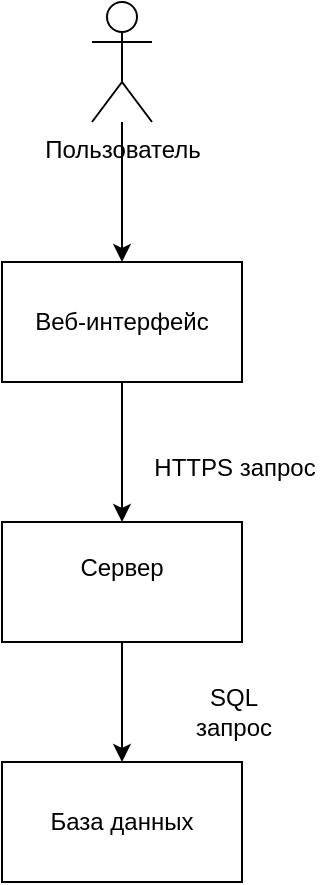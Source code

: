 <mxfile version="27.0.8">
  <diagram name="Страница — 1" id="jww5Rb25DPd32z0LLuDL">
    <mxGraphModel dx="1665" dy="751" grid="1" gridSize="10" guides="1" tooltips="1" connect="1" arrows="1" fold="1" page="1" pageScale="1" pageWidth="827" pageHeight="1169" math="0" shadow="0">
      <root>
        <mxCell id="0" />
        <mxCell id="1" parent="0" />
        <mxCell id="oxcVI8U4AfdfZ03FWXus-4" style="edgeStyle=orthogonalEdgeStyle;rounded=0;orthogonalLoop=1;jettySize=auto;html=1;entryX=0.5;entryY=0;entryDx=0;entryDy=0;" edge="1" parent="1" source="oxcVI8U4AfdfZ03FWXus-2" target="oxcVI8U4AfdfZ03FWXus-3">
          <mxGeometry relative="1" as="geometry" />
        </mxCell>
        <mxCell id="oxcVI8U4AfdfZ03FWXus-2" value="Пользователь" style="shape=umlActor;verticalLabelPosition=bottom;verticalAlign=top;html=1;outlineConnect=0;" vertex="1" parent="1">
          <mxGeometry x="399" y="130" width="30" height="60" as="geometry" />
        </mxCell>
        <mxCell id="oxcVI8U4AfdfZ03FWXus-6" style="edgeStyle=orthogonalEdgeStyle;rounded=0;orthogonalLoop=1;jettySize=auto;html=1;entryX=0.5;entryY=0;entryDx=0;entryDy=0;" edge="1" parent="1" source="oxcVI8U4AfdfZ03FWXus-3" target="oxcVI8U4AfdfZ03FWXus-5">
          <mxGeometry relative="1" as="geometry" />
        </mxCell>
        <mxCell id="oxcVI8U4AfdfZ03FWXus-3" value="Веб-интерфейс" style="rounded=0;whiteSpace=wrap;html=1;" vertex="1" parent="1">
          <mxGeometry x="354" y="260" width="120" height="60" as="geometry" />
        </mxCell>
        <mxCell id="oxcVI8U4AfdfZ03FWXus-9" style="edgeStyle=orthogonalEdgeStyle;rounded=0;orthogonalLoop=1;jettySize=auto;html=1;exitX=0.5;exitY=1;exitDx=0;exitDy=0;entryX=0.5;entryY=0;entryDx=0;entryDy=0;" edge="1" parent="1" source="oxcVI8U4AfdfZ03FWXus-5" target="oxcVI8U4AfdfZ03FWXus-8">
          <mxGeometry relative="1" as="geometry" />
        </mxCell>
        <mxCell id="oxcVI8U4AfdfZ03FWXus-5" value="&#xa;Сервер&#xa;&#xa;" style="rounded=0;whiteSpace=wrap;html=1;" vertex="1" parent="1">
          <mxGeometry x="354" y="390" width="120" height="60" as="geometry" />
        </mxCell>
        <mxCell id="oxcVI8U4AfdfZ03FWXus-7" value="HTTPS запрос" style="text;html=1;align=center;verticalAlign=middle;resizable=0;points=[];autosize=1;strokeColor=none;fillColor=none;" vertex="1" parent="1">
          <mxGeometry x="420" y="348" width="100" height="30" as="geometry" />
        </mxCell>
        <mxCell id="oxcVI8U4AfdfZ03FWXus-8" value="База данных" style="rounded=0;whiteSpace=wrap;html=1;" vertex="1" parent="1">
          <mxGeometry x="354" y="510" width="120" height="60" as="geometry" />
        </mxCell>
        <mxCell id="oxcVI8U4AfdfZ03FWXus-10" value="SQL запрос" style="text;html=1;align=center;verticalAlign=middle;whiteSpace=wrap;rounded=0;" vertex="1" parent="1">
          <mxGeometry x="440" y="470" width="60" height="30" as="geometry" />
        </mxCell>
      </root>
    </mxGraphModel>
  </diagram>
</mxfile>
